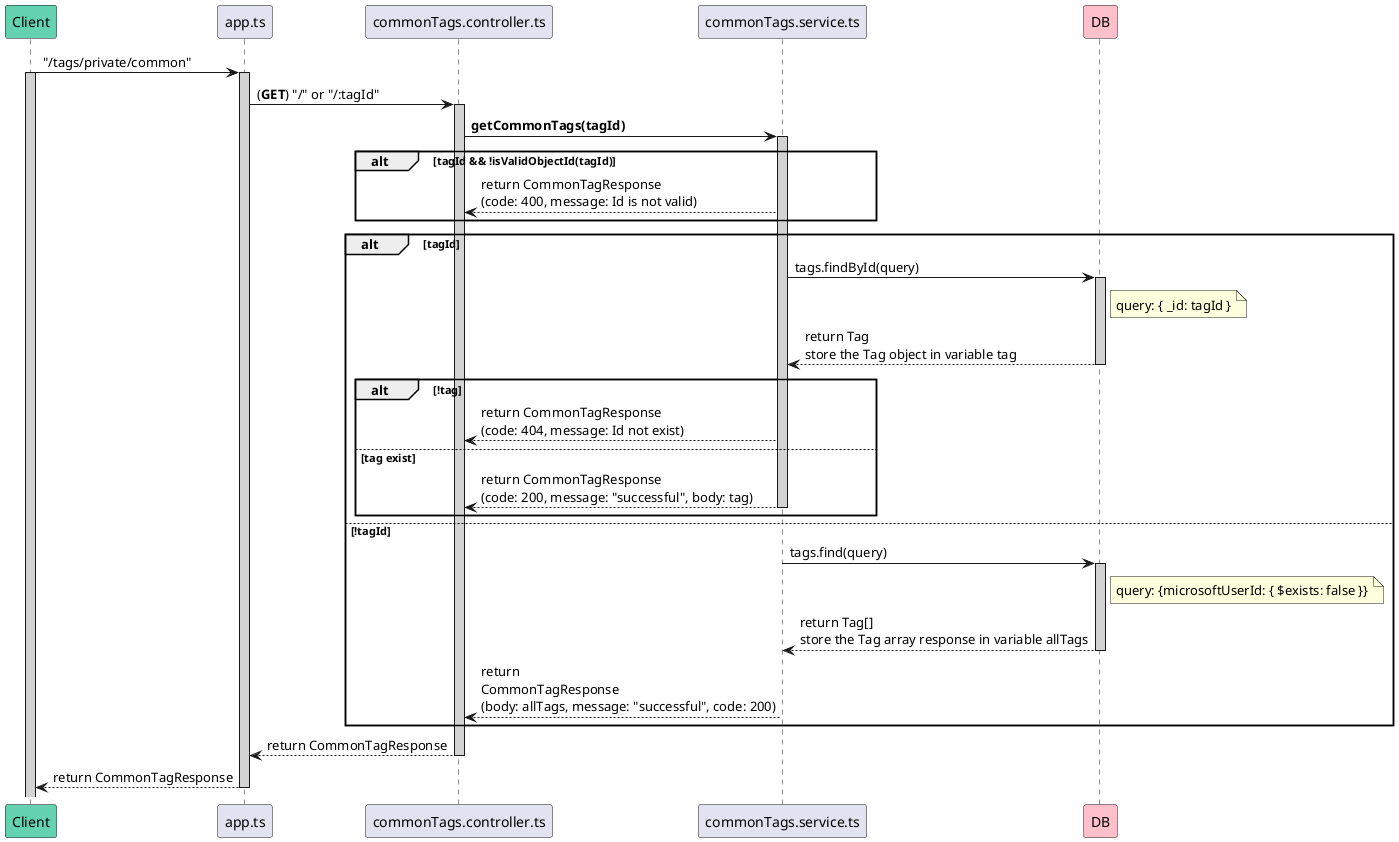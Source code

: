 @startuml getCommonTags
participant Client #64D1AF
participant app.ts
participant commonTags.controller.ts
participant commonTags.service.ts
participant DB #FFC0CB

Client -> app.ts : "/tags/private/common"
activate Client #D3D3D3
activate app.ts #D3D3D3

app.ts -> commonTags.controller.ts : (**GET**) "/" or "/:tagId"
activate commonTags.controller.ts #D3D3D3

commonTags.controller.ts -> commonTags.service.ts : **getCommonTags(tagId)**
activate commonTags.service.ts #D3D3D3

alt tagId && !isValidObjectId(tagId)
    commonTags.controller.ts <-- commonTags.service.ts : return CommonTagResponse\n(code: 400, message: Id is not valid)
end

alt tagId
    commonTags.service.ts -> DB : tags.findById(query)
    activate DB #D3D3D3
    note right of DB: query: { _id: tagId }
    commonTags.service.ts <-- DB : return Tag\nstore the Tag object in variable tag
    deactivate DB
    alt !tag
        commonTags.controller.ts <-- commonTags.service.ts : return CommonTagResponse\n(code: 404, message: Id not exist)
    else tag exist
        return return CommonTagResponse\n(code: 200, message: "successful", body: tag)
    end
else !tagId
    commonTags.service.ts -> DB : tags.find(query)
    activate DB #D3D3D3
    note right of DB: query: {microsoftUserId: { $exists: false }}

    commonTags.service.ts <-- DB : return Tag[]\nstore the Tag array response in variable allTags
    deactivate DB

    commonTags.controller.ts <-- commonTags.service.ts: return\nCommonTagResponse\n(body: allTags, message: "successful", code: 200)
    deactivate commonTags.service.ts
end

app.ts <-- commonTags.controller.ts: return CommonTagResponse
deactivate commonTags.controller.ts

Client <-- app.ts : return CommonTagResponse
deactivate app.ts
@enduml
